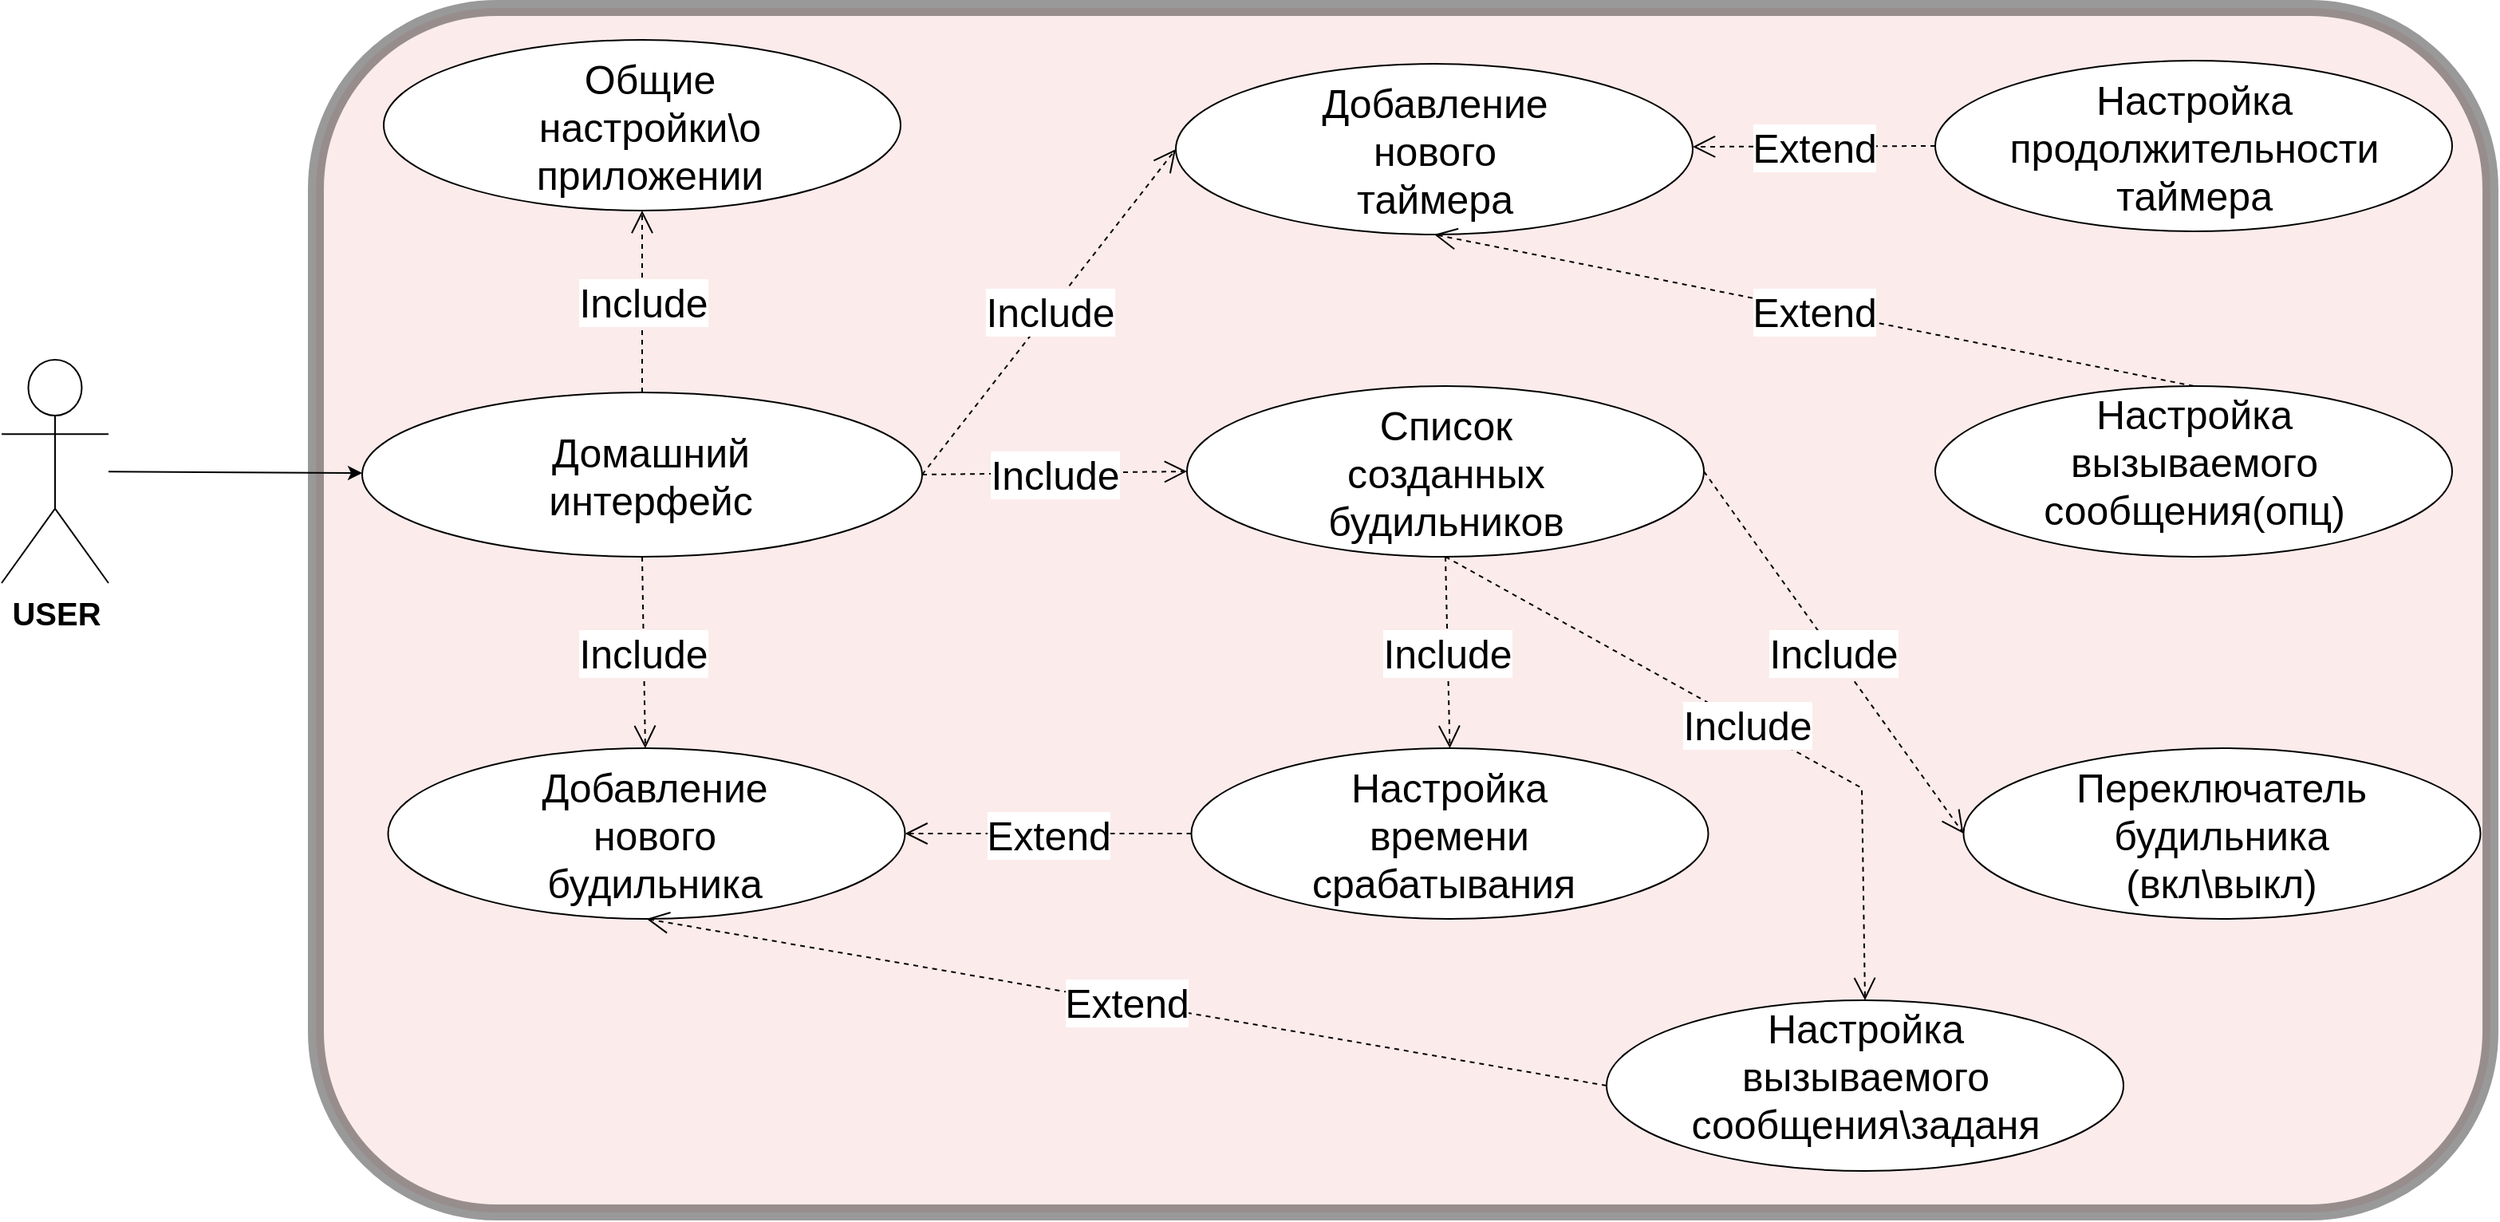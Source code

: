 <mxfile version="23.1.2" type="device">
  <diagram id="vmVpZyVX-OpxnoMltSUL" name="Страница — 2">
    <mxGraphModel dx="2652" dy="1598" grid="0" gridSize="10" guides="1" tooltips="1" connect="1" arrows="1" fold="1" page="0" pageScale="1" pageWidth="827" pageHeight="1169" math="0" shadow="0">
      <root>
        <mxCell id="0" />
        <mxCell id="1" parent="0" />
        <mxCell id="tsIFHmdTFSINdlWLhxCd-56" value="" style="rounded=1;whiteSpace=wrap;html=1;fillColor=#f8cecc;opacity=40;strokeColor=#000000;strokeWidth=10;" parent="1" vertex="1">
          <mxGeometry x="-123" y="-383" width="1363" height="755" as="geometry" />
        </mxCell>
        <mxCell id="tsIFHmdTFSINdlWLhxCd-1" value="&lt;b&gt;USER&lt;/b&gt;" style="shape=umlActor;verticalLabelPosition=bottom;verticalAlign=top;html=1;outlineConnect=0;fontSize=20;" parent="1" vertex="1">
          <mxGeometry x="-320" y="-162.5" width="67" height="140" as="geometry" />
        </mxCell>
        <mxCell id="tsIFHmdTFSINdlWLhxCd-2" value="" style="ellipse;whiteSpace=wrap;html=1;" parent="1" vertex="1">
          <mxGeometry x="-94" y="-142" width="351" height="103" as="geometry" />
        </mxCell>
        <mxCell id="tsIFHmdTFSINdlWLhxCd-4" value="" style="endArrow=classic;html=1;rounded=0;" parent="1" source="tsIFHmdTFSINdlWLhxCd-1" target="tsIFHmdTFSINdlWLhxCd-2" edge="1">
          <mxGeometry width="50" height="50" relative="1" as="geometry">
            <mxPoint x="-372" y="-64" as="sourcePoint" />
            <mxPoint x="-322" y="-114" as="targetPoint" />
          </mxGeometry>
        </mxCell>
        <mxCell id="tsIFHmdTFSINdlWLhxCd-5" value="&lt;font style=&quot;font-size: 25px;&quot;&gt;Домашний интерфейс&lt;/font&gt;" style="text;html=1;strokeColor=none;fillColor=none;align=center;verticalAlign=middle;whiteSpace=wrap;rounded=0;" parent="1" vertex="1">
          <mxGeometry x="-8.5" y="-105.5" width="190" height="30" as="geometry" />
        </mxCell>
        <mxCell id="tsIFHmdTFSINdlWLhxCd-12" value="&lt;span style=&quot;font-size: 25px;&quot;&gt;Include&lt;/span&gt;" style="endArrow=open;endSize=12;dashed=1;html=1;rounded=0;exitX=0.5;exitY=1;exitDx=0;exitDy=0;" parent="1" source="tsIFHmdTFSINdlWLhxCd-2" target="tsIFHmdTFSINdlWLhxCd-14" edge="1">
          <mxGeometry width="160" relative="1" as="geometry">
            <mxPoint x="49" y="66" as="sourcePoint" />
            <mxPoint x="82" y="233" as="targetPoint" />
          </mxGeometry>
        </mxCell>
        <mxCell id="tsIFHmdTFSINdlWLhxCd-14" value="" style="ellipse;whiteSpace=wrap;html=1;" parent="1" vertex="1">
          <mxGeometry x="-77.75" y="81" width="324" height="107" as="geometry" />
        </mxCell>
        <mxCell id="tsIFHmdTFSINdlWLhxCd-15" value="&lt;span style=&quot;font-size: 25px;&quot;&gt;Добавление нового будильника&lt;/span&gt;" style="text;html=1;strokeColor=none;fillColor=none;align=center;verticalAlign=middle;whiteSpace=wrap;rounded=0;" parent="1" vertex="1">
          <mxGeometry x="20.75" y="119.5" width="137" height="30" as="geometry" />
        </mxCell>
        <mxCell id="tsIFHmdTFSINdlWLhxCd-16" value="&lt;span style=&quot;font-size: 25px;&quot;&gt;Include&lt;/span&gt;" style="endArrow=open;endSize=12;dashed=1;html=1;rounded=0;exitX=1;exitY=0.5;exitDx=0;exitDy=0;entryX=0;entryY=0.5;entryDx=0;entryDy=0;" parent="1" source="tsIFHmdTFSINdlWLhxCd-2" target="tsIFHmdTFSINdlWLhxCd-17" edge="1">
          <mxGeometry width="160" relative="1" as="geometry">
            <mxPoint x="375" y="-171" as="sourcePoint" />
            <mxPoint x="375" y="101" as="targetPoint" />
          </mxGeometry>
        </mxCell>
        <mxCell id="tsIFHmdTFSINdlWLhxCd-17" value="" style="ellipse;whiteSpace=wrap;html=1;" parent="1" vertex="1">
          <mxGeometry x="416" y="-348" width="324" height="107" as="geometry" />
        </mxCell>
        <mxCell id="tsIFHmdTFSINdlWLhxCd-18" value="&lt;span style=&quot;font-size: 25px;&quot;&gt;Добавление нового таймера&lt;/span&gt;" style="text;html=1;strokeColor=none;fillColor=none;align=center;verticalAlign=middle;whiteSpace=wrap;rounded=0;" parent="1" vertex="1">
          <mxGeometry x="510" y="-309.5" width="137" height="30" as="geometry" />
        </mxCell>
        <mxCell id="tsIFHmdTFSINdlWLhxCd-25" value="&lt;span style=&quot;font-size: 25px;&quot;&gt;Include&lt;/span&gt;" style="endArrow=open;endSize=12;dashed=1;html=1;rounded=0;exitX=1;exitY=0.5;exitDx=0;exitDy=0;entryX=0;entryY=0.5;entryDx=0;entryDy=0;" parent="1" source="tsIFHmdTFSINdlWLhxCd-2" target="tsIFHmdTFSINdlWLhxCd-26" edge="1">
          <mxGeometry width="160" relative="1" as="geometry">
            <mxPoint x="257" y="-92.5" as="sourcePoint" />
            <mxPoint x="417.618" y="-98.0" as="targetPoint" />
          </mxGeometry>
        </mxCell>
        <mxCell id="tsIFHmdTFSINdlWLhxCd-26" value="" style="ellipse;whiteSpace=wrap;html=1;" parent="1" vertex="1">
          <mxGeometry x="423" y="-146" width="324" height="107" as="geometry" />
        </mxCell>
        <mxCell id="tsIFHmdTFSINdlWLhxCd-27" value="&lt;span style=&quot;font-size: 25px;&quot;&gt;Список созданных будильников&lt;/span&gt;" style="text;html=1;strokeColor=none;fillColor=none;align=center;verticalAlign=middle;whiteSpace=wrap;rounded=0;" parent="1" vertex="1">
          <mxGeometry x="517" y="-107.5" width="137" height="30" as="geometry" />
        </mxCell>
        <mxCell id="tsIFHmdTFSINdlWLhxCd-34" value="&lt;span style=&quot;font-size: 25px;&quot;&gt;Include&lt;br&gt;&lt;/span&gt;" style="endArrow=open;endSize=12;dashed=1;html=1;rounded=0;exitX=1;exitY=0.5;exitDx=0;exitDy=0;entryX=0;entryY=0.5;entryDx=0;entryDy=0;" parent="1" source="tsIFHmdTFSINdlWLhxCd-26" target="tsIFHmdTFSINdlWLhxCd-35" edge="1">
          <mxGeometry width="160" relative="1" as="geometry">
            <mxPoint x="908" y="-258.5" as="sourcePoint" />
            <mxPoint x="756" y="-258.5" as="targetPoint" />
          </mxGeometry>
        </mxCell>
        <mxCell id="tsIFHmdTFSINdlWLhxCd-35" value="" style="ellipse;whiteSpace=wrap;html=1;" parent="1" vertex="1">
          <mxGeometry x="909.75" y="81" width="324" height="107" as="geometry" />
        </mxCell>
        <mxCell id="tsIFHmdTFSINdlWLhxCd-36" value="&lt;font style=&quot;font-size: 25px;&quot;&gt;Переключатель будильника (вкл\выкл)&lt;/font&gt;" style="text;html=1;strokeColor=none;fillColor=none;align=center;verticalAlign=middle;whiteSpace=wrap;rounded=0;" parent="1" vertex="1">
          <mxGeometry x="999.25" y="119.5" width="145" height="30" as="geometry" />
        </mxCell>
        <mxCell id="tsIFHmdTFSINdlWLhxCd-37" value="&lt;span style=&quot;font-size: 25px;&quot;&gt;Extend&lt;br&gt;&lt;/span&gt;" style="endArrow=open;endSize=12;dashed=1;html=1;rounded=0;exitX=0;exitY=0.5;exitDx=0;exitDy=0;entryX=1;entryY=0.5;entryDx=0;entryDy=0;" parent="1" source="tsIFHmdTFSINdlWLhxCd-38" edge="1">
          <mxGeometry width="160" relative="1" as="geometry">
            <mxPoint x="744" y="-161.5" as="sourcePoint" />
            <mxPoint x="740" y="-296" as="targetPoint" />
          </mxGeometry>
        </mxCell>
        <mxCell id="tsIFHmdTFSINdlWLhxCd-38" value="" style="ellipse;whiteSpace=wrap;html=1;" parent="1" vertex="1">
          <mxGeometry x="892" y="-350" width="324" height="107" as="geometry" />
        </mxCell>
        <mxCell id="tsIFHmdTFSINdlWLhxCd-39" value="&lt;font style=&quot;font-size: 25px;&quot;&gt;Настройка продолжительности таймера&lt;/font&gt;" style="text;html=1;strokeColor=none;fillColor=none;align=center;verticalAlign=middle;whiteSpace=wrap;rounded=0;" parent="1" vertex="1">
          <mxGeometry x="981.5" y="-311.5" width="145" height="30" as="geometry" />
        </mxCell>
        <mxCell id="tsIFHmdTFSINdlWLhxCd-40" value="&lt;span style=&quot;font-size: 25px;&quot;&gt;Extend&lt;br&gt;&lt;/span&gt;" style="endArrow=open;endSize=12;dashed=1;html=1;rounded=0;exitX=0;exitY=0.5;exitDx=0;exitDy=0;entryX=1;entryY=0.5;entryDx=0;entryDy=0;" parent="1" source="tsIFHmdTFSINdlWLhxCd-41" target="tsIFHmdTFSINdlWLhxCd-14" edge="1">
          <mxGeometry width="160" relative="1" as="geometry">
            <mxPoint x="332.25" y="305.5" as="sourcePoint" />
            <mxPoint x="-5.75" y="370.5" as="targetPoint" />
          </mxGeometry>
        </mxCell>
        <mxCell id="tsIFHmdTFSINdlWLhxCd-41" value="" style="ellipse;whiteSpace=wrap;html=1;" parent="1" vertex="1">
          <mxGeometry x="425.75" y="81" width="324" height="107" as="geometry" />
        </mxCell>
        <mxCell id="tsIFHmdTFSINdlWLhxCd-42" value="&lt;font style=&quot;font-size: 25px;&quot;&gt;Настройка времени срабатывания&amp;nbsp;&lt;/font&gt;" style="text;html=1;strokeColor=none;fillColor=none;align=center;verticalAlign=middle;whiteSpace=wrap;rounded=0;" parent="1" vertex="1">
          <mxGeometry x="515.25" y="119.5" width="145" height="30" as="geometry" />
        </mxCell>
        <mxCell id="tsIFHmdTFSINdlWLhxCd-43" value="&lt;span style=&quot;font-size: 25px;&quot;&gt;Extend&lt;br&gt;&lt;/span&gt;" style="endArrow=open;endSize=12;dashed=1;html=1;rounded=0;exitX=0;exitY=0.5;exitDx=0;exitDy=0;entryX=0.5;entryY=1;entryDx=0;entryDy=0;" parent="1" source="tsIFHmdTFSINdlWLhxCd-44" target="tsIFHmdTFSINdlWLhxCd-14" edge="1">
          <mxGeometry width="160" relative="1" as="geometry">
            <mxPoint x="262.5" y="430.5" as="sourcePoint" />
            <mxPoint x="578.5" y="146" as="targetPoint" />
          </mxGeometry>
        </mxCell>
        <mxCell id="tsIFHmdTFSINdlWLhxCd-44" value="" style="ellipse;whiteSpace=wrap;html=1;" parent="1" vertex="1">
          <mxGeometry x="686" y="239" width="324" height="107" as="geometry" />
        </mxCell>
        <mxCell id="tsIFHmdTFSINdlWLhxCd-45" value="&lt;font style=&quot;font-size: 25px;&quot;&gt;Настройка вызываемого сообщения\заданя&lt;/font&gt;" style="text;html=1;strokeColor=none;fillColor=none;align=center;verticalAlign=middle;whiteSpace=wrap;rounded=0;" parent="1" vertex="1">
          <mxGeometry x="776" y="271" width="145" height="30" as="geometry" />
        </mxCell>
        <mxCell id="tsIFHmdTFSINdlWLhxCd-47" value="&lt;span style=&quot;font-size: 25px;&quot;&gt;Extend&lt;br&gt;&lt;/span&gt;" style="endArrow=open;endSize=12;dashed=1;html=1;rounded=0;exitX=0.5;exitY=0;exitDx=0;exitDy=0;entryX=0.5;entryY=1;entryDx=0;entryDy=0;" parent="1" source="tsIFHmdTFSINdlWLhxCd-48" target="tsIFHmdTFSINdlWLhxCd-17" edge="1">
          <mxGeometry width="160" relative="1" as="geometry">
            <mxPoint x="738.5" y="432.5" as="sourcePoint" />
            <mxPoint x="720" y="97" as="targetPoint" />
          </mxGeometry>
        </mxCell>
        <mxCell id="tsIFHmdTFSINdlWLhxCd-48" value="" style="ellipse;whiteSpace=wrap;html=1;" parent="1" vertex="1">
          <mxGeometry x="892" y="-146" width="324" height="107" as="geometry" />
        </mxCell>
        <mxCell id="tsIFHmdTFSINdlWLhxCd-49" value="&lt;font style=&quot;font-size: 25px;&quot;&gt;Настройка вызываемого сообщения(опц)&lt;/font&gt;" style="text;html=1;strokeColor=none;fillColor=none;align=center;verticalAlign=middle;whiteSpace=wrap;rounded=0;" parent="1" vertex="1">
          <mxGeometry x="982" y="-114" width="145" height="30" as="geometry" />
        </mxCell>
        <mxCell id="tsIFHmdTFSINdlWLhxCd-50" value="&lt;span style=&quot;font-size: 25px;&quot;&gt;Include&lt;/span&gt;" style="endArrow=open;endSize=12;dashed=1;html=1;rounded=0;exitX=0.5;exitY=0;exitDx=0;exitDy=0;entryX=0.5;entryY=1;entryDx=0;entryDy=0;" parent="1" source="tsIFHmdTFSINdlWLhxCd-2" target="tsIFHmdTFSINdlWLhxCd-51" edge="1">
          <mxGeometry width="160" relative="1" as="geometry">
            <mxPoint x="287.5" y="-214" as="sourcePoint" />
            <mxPoint x="287" y="-134" as="targetPoint" />
          </mxGeometry>
        </mxCell>
        <mxCell id="tsIFHmdTFSINdlWLhxCd-51" value="" style="ellipse;whiteSpace=wrap;html=1;" parent="1" vertex="1">
          <mxGeometry x="-80.5" y="-363" width="324" height="107" as="geometry" />
        </mxCell>
        <mxCell id="tsIFHmdTFSINdlWLhxCd-52" value="&lt;span style=&quot;font-size: 25px;&quot;&gt;Общие настройки\о приложении&lt;/span&gt;" style="text;html=1;strokeColor=none;fillColor=none;align=center;verticalAlign=middle;whiteSpace=wrap;rounded=0;" parent="1" vertex="1">
          <mxGeometry x="18" y="-324.5" width="137" height="30" as="geometry" />
        </mxCell>
        <mxCell id="tsIFHmdTFSINdlWLhxCd-53" value="&lt;span style=&quot;font-size: 25px;&quot;&gt;Include&lt;br&gt;&lt;/span&gt;" style="endArrow=open;endSize=12;dashed=1;html=1;rounded=0;exitX=0.5;exitY=1;exitDx=0;exitDy=0;entryX=0.5;entryY=0;entryDx=0;entryDy=0;" parent="1" source="tsIFHmdTFSINdlWLhxCd-26" target="tsIFHmdTFSINdlWLhxCd-44" edge="1">
          <mxGeometry width="160" relative="1" as="geometry">
            <mxPoint x="727" y="-273" as="sourcePoint" />
            <mxPoint x="736" y="-439.5" as="targetPoint" />
            <Array as="points">
              <mxPoint x="846" y="106" />
            </Array>
          </mxGeometry>
        </mxCell>
        <mxCell id="tsIFHmdTFSINdlWLhxCd-57" value="&lt;span style=&quot;font-size: 25px;&quot;&gt;Include&lt;br&gt;&lt;/span&gt;" style="endArrow=open;endSize=12;dashed=1;html=1;rounded=0;exitX=0.5;exitY=1;exitDx=0;exitDy=0;entryX=0.5;entryY=0;entryDx=0;entryDy=0;" parent="1" source="tsIFHmdTFSINdlWLhxCd-26" target="tsIFHmdTFSINdlWLhxCd-41" edge="1">
          <mxGeometry width="160" relative="1" as="geometry">
            <mxPoint x="766" y="-265" as="sourcePoint" />
            <mxPoint x="759" y="130" as="targetPoint" />
          </mxGeometry>
        </mxCell>
      </root>
    </mxGraphModel>
  </diagram>
</mxfile>
